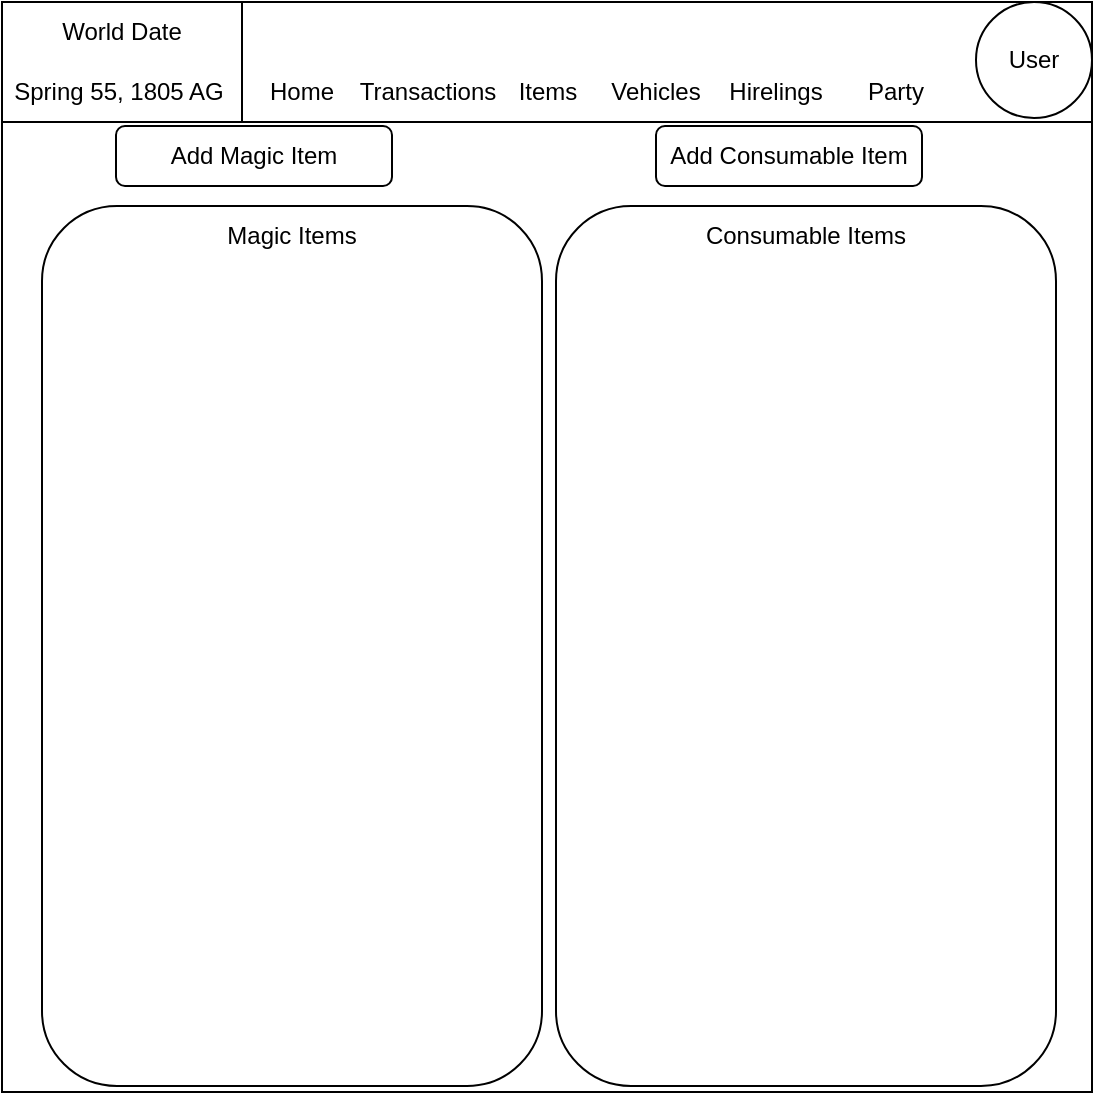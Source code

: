 <mxfile version="24.8.3">
  <diagram name="Page-1" id="vCg_MlWZA_7JhtkfMOp2">
    <mxGraphModel dx="2074" dy="1104" grid="1" gridSize="10" guides="1" tooltips="1" connect="1" arrows="1" fold="1" page="1" pageScale="1" pageWidth="850" pageHeight="1100" math="0" shadow="0">
      <root>
        <mxCell id="0" />
        <mxCell id="1" parent="0" />
        <mxCell id="FswJCTiF_LaIAhzLPm2B-1" value="" style="whiteSpace=wrap;html=1;aspect=fixed;fillColor=default;" parent="1" vertex="1">
          <mxGeometry x="153" y="278" width="545" height="545" as="geometry" />
        </mxCell>
        <mxCell id="FswJCTiF_LaIAhzLPm2B-2" value="" style="rounded=0;whiteSpace=wrap;html=1;" parent="1" vertex="1">
          <mxGeometry x="153" y="278" width="545" height="60" as="geometry" />
        </mxCell>
        <mxCell id="FswJCTiF_LaIAhzLPm2B-77" value="User" style="ellipse;whiteSpace=wrap;html=1;aspect=fixed;" parent="1" vertex="1">
          <mxGeometry x="640" y="278" width="58" height="58" as="geometry" />
        </mxCell>
        <mxCell id="FswJCTiF_LaIAhzLPm2B-89" value="" style="rounded=1;whiteSpace=wrap;html=1;" parent="1" vertex="1">
          <mxGeometry x="173" y="380" width="250" height="440" as="geometry" />
        </mxCell>
        <mxCell id="FswJCTiF_LaIAhzLPm2B-91" value="" style="rounded=1;whiteSpace=wrap;html=1;" parent="1" vertex="1">
          <mxGeometry x="430" y="380" width="250" height="440" as="geometry" />
        </mxCell>
        <mxCell id="FswJCTiF_LaIAhzLPm2B-92" value="Magic Items" style="text;html=1;align=center;verticalAlign=middle;whiteSpace=wrap;rounded=0;" parent="1" vertex="1">
          <mxGeometry x="257" y="380" width="82" height="30" as="geometry" />
        </mxCell>
        <mxCell id="FswJCTiF_LaIAhzLPm2B-93" value="Consumable Items" style="text;html=1;align=center;verticalAlign=middle;whiteSpace=wrap;rounded=0;" parent="1" vertex="1">
          <mxGeometry x="495" y="380" width="120" height="30" as="geometry" />
        </mxCell>
        <mxCell id="AIfhr5pSmPWxQg0O1Jw0-1" value="Home" style="text;html=1;align=center;verticalAlign=middle;whiteSpace=wrap;rounded=0;" vertex="1" parent="1">
          <mxGeometry x="273" y="308" width="60" height="30" as="geometry" />
        </mxCell>
        <mxCell id="AIfhr5pSmPWxQg0O1Jw0-2" value="Transactions" style="text;html=1;align=center;verticalAlign=middle;whiteSpace=wrap;rounded=0;" vertex="1" parent="1">
          <mxGeometry x="335.5" y="308" width="60" height="30" as="geometry" />
        </mxCell>
        <mxCell id="AIfhr5pSmPWxQg0O1Jw0-3" value="Items" style="text;html=1;align=center;verticalAlign=middle;whiteSpace=wrap;rounded=0;" vertex="1" parent="1">
          <mxGeometry x="395.5" y="308" width="60" height="30" as="geometry" />
        </mxCell>
        <mxCell id="AIfhr5pSmPWxQg0O1Jw0-4" value="Vehicles" style="text;html=1;align=center;verticalAlign=middle;whiteSpace=wrap;rounded=0;" vertex="1" parent="1">
          <mxGeometry x="450" y="308" width="60" height="30" as="geometry" />
        </mxCell>
        <mxCell id="AIfhr5pSmPWxQg0O1Jw0-5" value="" style="rounded=0;whiteSpace=wrap;html=1;" vertex="1" parent="1">
          <mxGeometry x="153" y="278" width="120" height="60" as="geometry" />
        </mxCell>
        <mxCell id="AIfhr5pSmPWxQg0O1Jw0-6" value="World Date" style="text;html=1;align=center;verticalAlign=middle;whiteSpace=wrap;rounded=0;" vertex="1" parent="1">
          <mxGeometry x="173" y="278" width="80" height="30" as="geometry" />
        </mxCell>
        <mxCell id="AIfhr5pSmPWxQg0O1Jw0-7" value="Spring 55, 1805 AG" style="text;html=1;align=center;verticalAlign=middle;whiteSpace=wrap;rounded=0;" vertex="1" parent="1">
          <mxGeometry x="153" y="308" width="117" height="30" as="geometry" />
        </mxCell>
        <mxCell id="AIfhr5pSmPWxQg0O1Jw0-8" value="Hirelings" style="text;html=1;align=center;verticalAlign=middle;whiteSpace=wrap;rounded=0;" vertex="1" parent="1">
          <mxGeometry x="510" y="308" width="60" height="30" as="geometry" />
        </mxCell>
        <mxCell id="AIfhr5pSmPWxQg0O1Jw0-9" value="Party" style="text;html=1;align=center;verticalAlign=middle;whiteSpace=wrap;rounded=0;" vertex="1" parent="1">
          <mxGeometry x="570" y="308" width="60" height="30" as="geometry" />
        </mxCell>
        <mxCell id="AIfhr5pSmPWxQg0O1Jw0-10" value="Add Magic Item" style="rounded=1;whiteSpace=wrap;html=1;" vertex="1" parent="1">
          <mxGeometry x="210" y="340" width="138" height="30" as="geometry" />
        </mxCell>
        <mxCell id="AIfhr5pSmPWxQg0O1Jw0-11" value="Add Consumable Item" style="rounded=1;whiteSpace=wrap;html=1;" vertex="1" parent="1">
          <mxGeometry x="480" y="340" width="133" height="30" as="geometry" />
        </mxCell>
      </root>
    </mxGraphModel>
  </diagram>
</mxfile>
